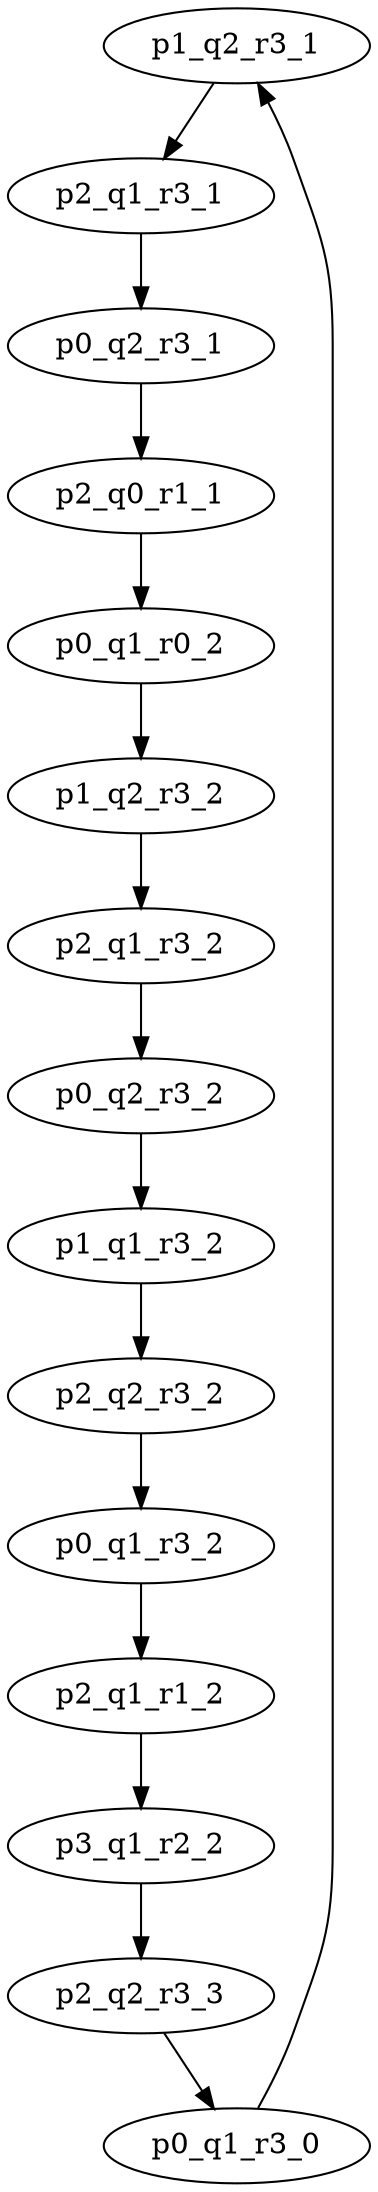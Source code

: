 digraph Test{
p1_q2_r3_1 -> p2_q1_r3_1 -> p0_q2_r3_1 -> p2_q0_r1_1 -> p0_q1_r0_2 -> p1_q2_r3_2 -> p2_q1_r3_2 -> p0_q2_r3_2 -> p1_q1_r3_2 -> p2_q2_r3_2 -> p0_q1_r3_2 -> p2_q1_r1_2 -> p3_q1_r2_2 -> p2_q2_r3_3 -> p0_q1_r3_0 -> p1_q2_r3_1;}